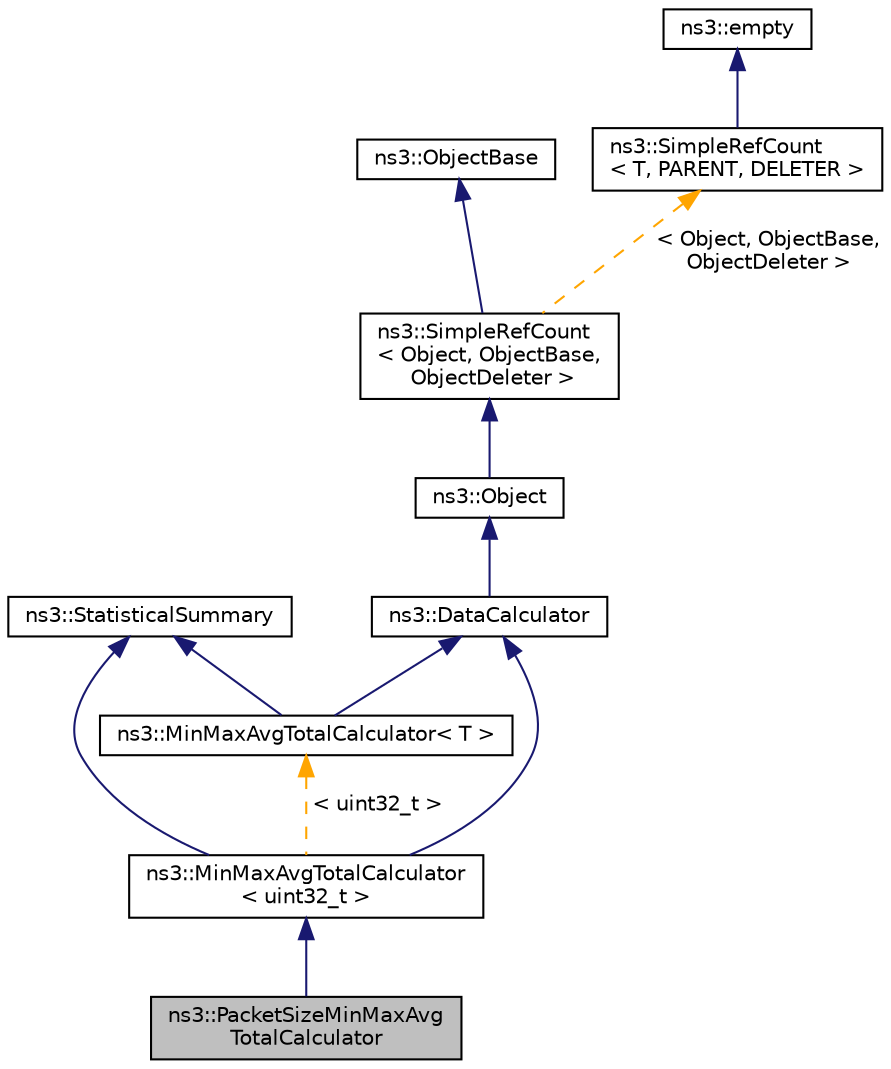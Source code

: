 digraph "ns3::PacketSizeMinMaxAvgTotalCalculator"
{
 // LATEX_PDF_SIZE
  edge [fontname="Helvetica",fontsize="10",labelfontname="Helvetica",labelfontsize="10"];
  node [fontname="Helvetica",fontsize="10",shape=record];
  Node1 [label="ns3::PacketSizeMinMaxAvg\lTotalCalculator",height=0.2,width=0.4,color="black", fillcolor="grey75", style="filled", fontcolor="black",tooltip="A stat for collecting packet size statistics: min, max and average."];
  Node2 -> Node1 [dir="back",color="midnightblue",fontsize="10",style="solid",fontname="Helvetica"];
  Node2 [label="ns3::MinMaxAvgTotalCalculator\l\< uint32_t \>",height=0.2,width=0.4,color="black", fillcolor="white", style="filled",URL="$classns3_1_1_min_max_avg_total_calculator.html",tooltip=" "];
  Node3 -> Node2 [dir="back",color="midnightblue",fontsize="10",style="solid",fontname="Helvetica"];
  Node3 [label="ns3::DataCalculator",height=0.2,width=0.4,color="black", fillcolor="white", style="filled",URL="$classns3_1_1_data_calculator.html",tooltip="Calculates data during a simulation."];
  Node4 -> Node3 [dir="back",color="midnightblue",fontsize="10",style="solid",fontname="Helvetica"];
  Node4 [label="ns3::Object",height=0.2,width=0.4,color="black", fillcolor="white", style="filled",URL="$classns3_1_1_object.html",tooltip="A base class which provides memory management and object aggregation."];
  Node5 -> Node4 [dir="back",color="midnightblue",fontsize="10",style="solid",fontname="Helvetica"];
  Node5 [label="ns3::SimpleRefCount\l\< Object, ObjectBase,\l ObjectDeleter \>",height=0.2,width=0.4,color="black", fillcolor="white", style="filled",URL="$classns3_1_1_simple_ref_count.html",tooltip=" "];
  Node6 -> Node5 [dir="back",color="midnightblue",fontsize="10",style="solid",fontname="Helvetica"];
  Node6 [label="ns3::ObjectBase",height=0.2,width=0.4,color="black", fillcolor="white", style="filled",URL="$classns3_1_1_object_base.html",tooltip="Anchor the ns-3 type and attribute system."];
  Node7 -> Node5 [dir="back",color="orange",fontsize="10",style="dashed",label=" \< Object, ObjectBase,\l ObjectDeleter \>" ,fontname="Helvetica"];
  Node7 [label="ns3::SimpleRefCount\l\< T, PARENT, DELETER \>",height=0.2,width=0.4,color="black", fillcolor="white", style="filled",URL="$classns3_1_1_simple_ref_count.html",tooltip="A template-based reference counting class."];
  Node8 -> Node7 [dir="back",color="midnightblue",fontsize="10",style="solid",fontname="Helvetica"];
  Node8 [label="ns3::empty",height=0.2,width=0.4,color="black", fillcolor="white", style="filled",URL="$classns3_1_1empty.html",tooltip="make Callback use a separate empty type"];
  Node9 -> Node2 [dir="back",color="midnightblue",fontsize="10",style="solid",fontname="Helvetica"];
  Node9 [label="ns3::StatisticalSummary",height=0.2,width=0.4,color="black", fillcolor="white", style="filled",URL="$classns3_1_1_statistical_summary.html",tooltip="Abstract class for calculating statistical data."];
  Node10 -> Node2 [dir="back",color="orange",fontsize="10",style="dashed",label=" \< uint32_t \>" ,fontname="Helvetica"];
  Node10 [label="ns3::MinMaxAvgTotalCalculator\< T \>",height=0.2,width=0.4,color="black", fillcolor="white", style="filled",URL="$classns3_1_1_min_max_avg_total_calculator.html",tooltip="Template class MinMaxAvgTotalCalculator."];
  Node3 -> Node10 [dir="back",color="midnightblue",fontsize="10",style="solid",fontname="Helvetica"];
  Node9 -> Node10 [dir="back",color="midnightblue",fontsize="10",style="solid",fontname="Helvetica"];
}
